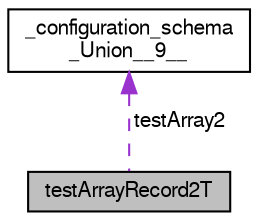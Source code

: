 digraph "testArrayRecord2T"
{
  bgcolor="transparent";
  edge [fontname="FreeSans",fontsize="10",labelfontname="FreeSans",labelfontsize="10"];
  node [fontname="FreeSans",fontsize="10",shape=record];
  Node1 [label="testArrayRecord2T",height=0.2,width=0.4,color="black", fillcolor="grey75", style="filled" fontcolor="black"];
  Node2 -> Node1 [dir="back",color="darkorchid3",fontsize="10",style="dashed",label=" testArray2" ,fontname="FreeSans"];
  Node2 [label="_configuration_schema\l_Union__9__",height=0.2,width=0.4,color="black",URL="$struct__configuration__schema__Union____9____.html"];
}

